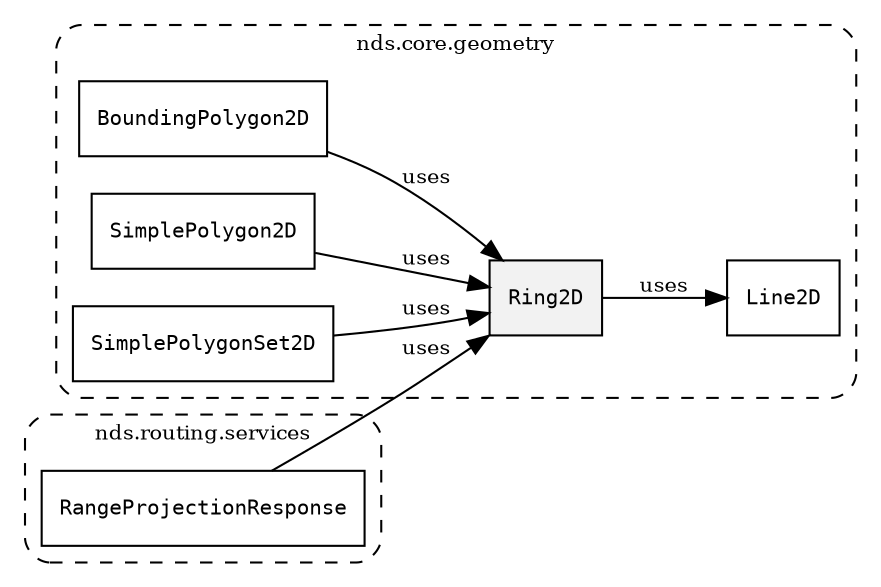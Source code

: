 /**
 * This dot file creates symbol collaboration diagram for Ring2D.
 */
digraph ZSERIO
{
    node [shape=box, fontsize=10];
    rankdir="LR";
    fontsize=10;
    tooltip="Ring2D collaboration diagram";

    subgraph "cluster_nds.core.geometry"
    {
        style="dashed, rounded";
        label="nds.core.geometry";
        tooltip="Package nds.core.geometry";
        href="../../../content/packages/nds.core.geometry.html#Package-nds-core-geometry";
        target="_parent";

        "Ring2D" [style="filled", fillcolor="#0000000D", target="_parent", label=<<font face="monospace"><table align="center" border="0" cellspacing="0" cellpadding="0"><tr><td href="../../../content/packages/nds.core.geometry.html#Subtype-Ring2D" title="Subtype defined in nds.core.geometry">Ring2D</td></tr></table></font>>];
        "Line2D" [target="_parent", label=<<font face="monospace"><table align="center" border="0" cellspacing="0" cellpadding="0"><tr><td href="../../../content/packages/nds.core.geometry.html#Structure-Line2D" title="Structure defined in nds.core.geometry">Line2D</td></tr></table></font>>];
        "BoundingPolygon2D" [target="_parent", label=<<font face="monospace"><table align="center" border="0" cellspacing="0" cellpadding="0"><tr><td href="../../../content/packages/nds.core.geometry.html#Structure-BoundingPolygon2D" title="Structure defined in nds.core.geometry">BoundingPolygon2D</td></tr></table></font>>];
        "SimplePolygon2D" [target="_parent", label=<<font face="monospace"><table align="center" border="0" cellspacing="0" cellpadding="0"><tr><td href="../../../content/packages/nds.core.geometry.html#Subtype-SimplePolygon2D" title="Subtype defined in nds.core.geometry">SimplePolygon2D</td></tr></table></font>>];
        "SimplePolygonSet2D" [target="_parent", label=<<font face="monospace"><table align="center" border="0" cellspacing="0" cellpadding="0"><tr><td href="../../../content/packages/nds.core.geometry.html#Structure-SimplePolygonSet2D" title="Structure defined in nds.core.geometry">SimplePolygonSet2D</td></tr></table></font>>];
    }

    subgraph "cluster_nds.routing.services"
    {
        style="dashed, rounded";
        label="nds.routing.services";
        tooltip="Package nds.routing.services";
        href="../../../content/packages/nds.routing.services.html#Package-nds-routing-services";
        target="_parent";

        "RangeProjectionResponse" [target="_parent", label=<<font face="monospace"><table align="center" border="0" cellspacing="0" cellpadding="0"><tr><td href="../../../content/packages/nds.routing.services.html#Structure-RangeProjectionResponse" title="Structure defined in nds.routing.services">RangeProjectionResponse</td></tr></table></font>>];
    }

    "Ring2D" -> "Line2D" [label="uses", fontsize=10];
    "BoundingPolygon2D" -> "Ring2D" [label="uses", fontsize=10];
    "SimplePolygon2D" -> "Ring2D" [label="uses", fontsize=10];
    "SimplePolygonSet2D" -> "Ring2D" [label="uses", fontsize=10];
    "RangeProjectionResponse" -> "Ring2D" [label="uses", fontsize=10];
}
